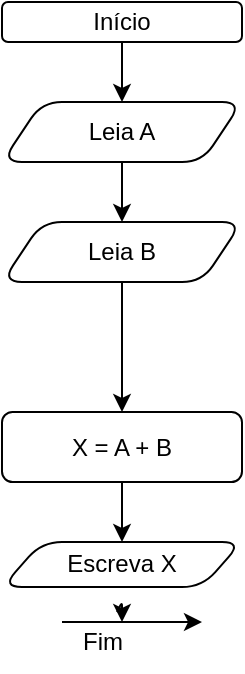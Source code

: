 <mxfile>
    <diagram id="7IZgFDIq9FH8qucKsG1o" name="Página-1">
        <mxGraphModel dx="307" dy="605" grid="1" gridSize="10" guides="1" tooltips="1" connect="1" arrows="1" fold="1" page="1" pageScale="1" pageWidth="827" pageHeight="1169" math="0" shadow="0">
            <root>
                <mxCell id="0"/>
                <mxCell id="1" parent="0"/>
                <mxCell id="10" value="" style="edgeStyle=none;html=1;" edge="1" parent="1" source="2" target="9">
                    <mxGeometry relative="1" as="geometry"/>
                </mxCell>
                <mxCell id="2" value="Início" style="rounded=1;whiteSpace=wrap;html=1;" vertex="1" parent="1">
                    <mxGeometry x="60" y="150" width="120" height="20" as="geometry"/>
                </mxCell>
                <mxCell id="12" value="" style="edgeStyle=none;html=1;" edge="1" parent="1" source="9" target="11">
                    <mxGeometry relative="1" as="geometry"/>
                </mxCell>
                <mxCell id="9" value="Leia A" style="shape=parallelogram;perimeter=parallelogramPerimeter;whiteSpace=wrap;html=1;fixedSize=1;rounded=1;" vertex="1" parent="1">
                    <mxGeometry x="60" y="200" width="120" height="30" as="geometry"/>
                </mxCell>
                <mxCell id="16" value="" style="edgeStyle=none;html=1;" edge="1" parent="1" source="11" target="15">
                    <mxGeometry relative="1" as="geometry"/>
                </mxCell>
                <mxCell id="11" value="Leia B" style="shape=parallelogram;perimeter=parallelogramPerimeter;whiteSpace=wrap;html=1;fixedSize=1;rounded=1;" vertex="1" parent="1">
                    <mxGeometry x="60" y="260" width="120" height="30" as="geometry"/>
                </mxCell>
                <mxCell id="18" value="" style="edgeStyle=none;html=1;" edge="1" parent="1" source="15" target="17">
                    <mxGeometry relative="1" as="geometry"/>
                </mxCell>
                <mxCell id="15" value="X = A + B" style="whiteSpace=wrap;html=1;rounded=1;" vertex="1" parent="1">
                    <mxGeometry x="60" y="355" width="120" height="35" as="geometry"/>
                </mxCell>
                <mxCell id="17" value="Escreva X" style="shape=parallelogram;perimeter=parallelogramPerimeter;whiteSpace=wrap;html=1;fixedSize=1;rounded=1;" vertex="1" parent="1">
                    <mxGeometry x="60" y="420" width="120" height="22.5" as="geometry"/>
                </mxCell>
                <mxCell id="19" value="" style="endArrow=classic;html=1;" edge="1" parent="1">
                    <mxGeometry width="50" height="50" relative="1" as="geometry">
                        <mxPoint x="90" y="460" as="sourcePoint"/>
                        <mxPoint x="160" y="460" as="targetPoint"/>
                    </mxGeometry>
                </mxCell>
                <mxCell id="22" value="" style="edgeStyle=none;html=1;" edge="1" parent="1" source="20">
                    <mxGeometry relative="1" as="geometry">
                        <mxPoint x="120" y="460" as="targetPoint"/>
                        <Array as="points">
                            <mxPoint x="120" y="450"/>
                        </Array>
                    </mxGeometry>
                </mxCell>
                <mxCell id="20" value="Fim" style="text;html=1;align=center;verticalAlign=middle;resizable=0;points=[];autosize=1;strokeColor=none;fillColor=none;" vertex="1" parent="1">
                    <mxGeometry x="90" y="455" width="40" height="30" as="geometry"/>
                </mxCell>
            </root>
        </mxGraphModel>
    </diagram>
</mxfile>